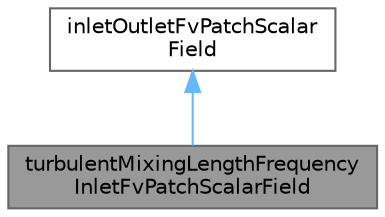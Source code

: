 digraph "turbulentMixingLengthFrequencyInletFvPatchScalarField"
{
 // LATEX_PDF_SIZE
  bgcolor="transparent";
  edge [fontname=Helvetica,fontsize=10,labelfontname=Helvetica,labelfontsize=10];
  node [fontname=Helvetica,fontsize=10,shape=box,height=0.2,width=0.4];
  Node1 [id="Node000001",label="turbulentMixingLengthFrequency\lInletFvPatchScalarField",height=0.2,width=0.4,color="gray40", fillcolor="grey60", style="filled", fontcolor="black",tooltip="This boundary condition provides a turbulence specific dissipation,  (omega) inlet condition based on..."];
  Node2 -> Node1 [id="edge1_Node000001_Node000002",dir="back",color="steelblue1",style="solid",tooltip=" "];
  Node2 [id="Node000002",label="inletOutletFvPatchScalar\lField",height=0.2,width=0.4,color="gray40", fillcolor="white", style="filled",tooltip=" "];
}
